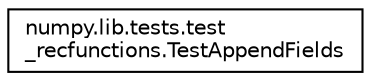 digraph "Graphical Class Hierarchy"
{
 // LATEX_PDF_SIZE
  edge [fontname="Helvetica",fontsize="10",labelfontname="Helvetica",labelfontsize="10"];
  node [fontname="Helvetica",fontsize="10",shape=record];
  rankdir="LR";
  Node0 [label="numpy.lib.tests.test\l_recfunctions.TestAppendFields",height=0.2,width=0.4,color="black", fillcolor="white", style="filled",URL="$classnumpy_1_1lib_1_1tests_1_1test__recfunctions_1_1TestAppendFields.html",tooltip=" "];
}
